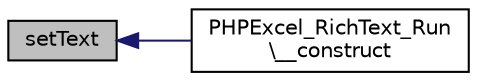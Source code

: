 digraph "setText"
{
  edge [fontname="Helvetica",fontsize="10",labelfontname="Helvetica",labelfontsize="10"];
  node [fontname="Helvetica",fontsize="10",shape=record];
  rankdir="LR";
  Node8 [label="setText",height=0.2,width=0.4,color="black", fillcolor="grey75", style="filled", fontcolor="black"];
  Node8 -> Node9 [dir="back",color="midnightblue",fontsize="10",style="solid",fontname="Helvetica"];
  Node9 [label="PHPExcel_RichText_Run\l\\__construct",height=0.2,width=0.4,color="black", fillcolor="white", style="filled",URL="$class_p_h_p_excel___rich_text___run.html#a3a94efde780c833226dcff205105e7e2"];
}
